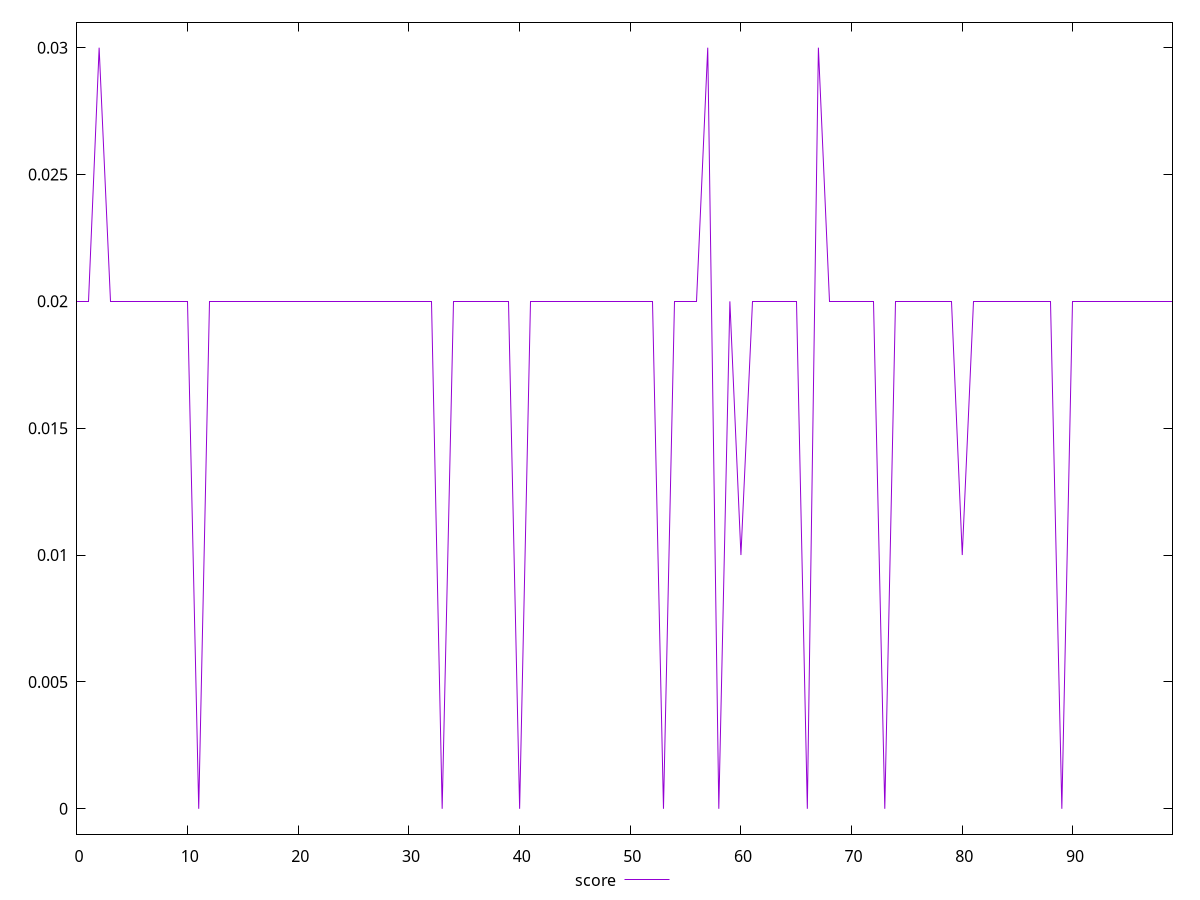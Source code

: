reset

$score <<EOF
0 0.02
1 0.02
2 0.03
3 0.02
4 0.02
5 0.02
6 0.02
7 0.02
8 0.02
9 0.02
10 0.02
11 0
12 0.02
13 0.02
14 0.02
15 0.02
16 0.02
17 0.02
18 0.02
19 0.02
20 0.02
21 0.02
22 0.02
23 0.02
24 0.02
25 0.02
26 0.02
27 0.02
28 0.02
29 0.02
30 0.02
31 0.02
32 0.02
33 0
34 0.02
35 0.02
36 0.02
37 0.02
38 0.02
39 0.02
40 0
41 0.02
42 0.02
43 0.02
44 0.02
45 0.02
46 0.02
47 0.02
48 0.02
49 0.02
50 0.02
51 0.02
52 0.02
53 0
54 0.02
55 0.02
56 0.02
57 0.03
58 0
59 0.02
60 0.01
61 0.02
62 0.02
63 0.02
64 0.02
65 0.02
66 0
67 0.03
68 0.02
69 0.02
70 0.02
71 0.02
72 0.02
73 0
74 0.02
75 0.02
76 0.02
77 0.02
78 0.02
79 0.02
80 0.01
81 0.02
82 0.02
83 0.02
84 0.02
85 0.02
86 0.02
87 0.02
88 0.02
89 0
90 0.02
91 0.02
92 0.02
93 0.02
94 0.02
95 0.02
96 0.02
97 0.02
98 0.02
99 0.02
EOF

set key outside below
set xrange [0:99]
set yrange [-0.001:0.031]
set trange [-0.001:0.031]
set terminal svg size 640, 500 enhanced background rgb 'white'
set output "report_00015_2021-02-09T16-11-33.973Z/cumulative-layout-shift/samples/pages+cached+noadtech+nomedia/score/values.svg"

plot $score title "score" with line

reset
